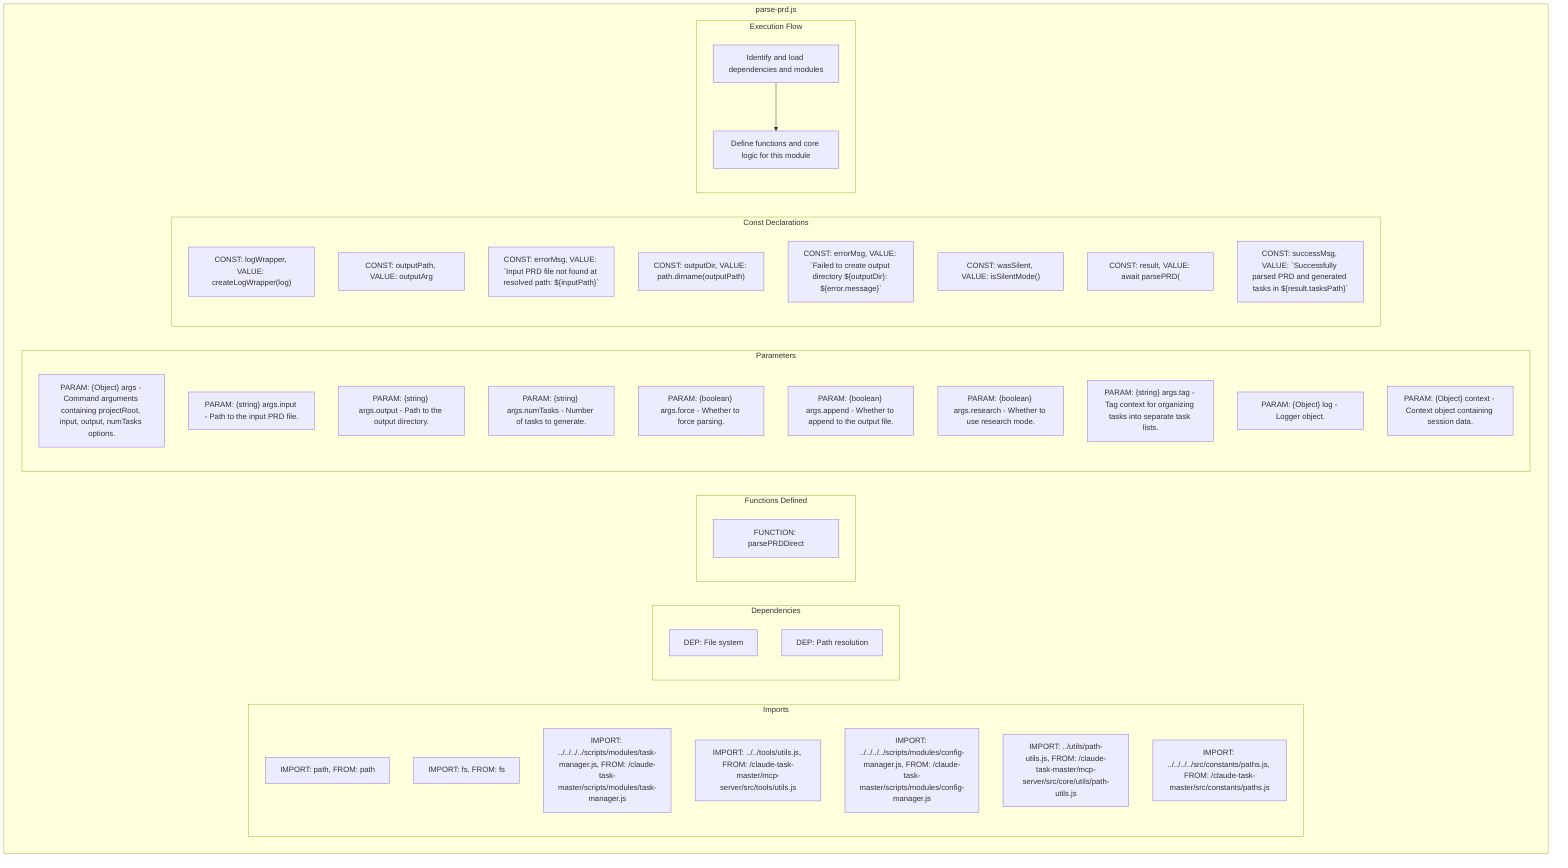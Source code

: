 flowchart TB
    subgraph Imports["Imports"]
        I1["IMPORT: path, FROM: path"]
        I2["IMPORT: fs, FROM: fs"]
        I3["IMPORT: ../../../../scripts/modules/task-manager.js, FROM: /claude-task-master/scripts/modules/task-manager.js"]
        I4["IMPORT: ../../tools/utils.js, FROM: /claude-task-master/mcp-server/src/tools/utils.js"]
        I5["IMPORT: ../../../../scripts/modules/config-manager.js, FROM: /claude-task-master/scripts/modules/config-manager.js"]
        I6["IMPORT: ../utils/path-utils.js, FROM: /claude-task-master/mcp-server/src/core/utils/path-utils.js"]
        I7["IMPORT: ../../../../src/constants/paths.js, FROM: /claude-task-master/src/constants/paths.js"]
    end
    subgraph Dependencies["Dependencies"]
        D1["DEP: File system"]
        D2["DEP: Path resolution"]
    end
    subgraph FunctionsDefined["Functions Defined"]
        FU1["FUNCTION: parsePRDDirect"]
    end
    subgraph Parameters["Parameters"]
        P1["PARAM: {Object} args - Command arguments containing projectRoot, input, output, numTasks options."]
        P2["PARAM: {string} args.input - Path to the input PRD file."]
        P3["PARAM: {string} args.output - Path to the output directory."]
        P4["PARAM: {string} args.numTasks - Number of tasks to generate."]
        P5["PARAM: {boolean} args.force - Whether to force parsing."]
        P6["PARAM: {boolean} args.append - Whether to append to the output file."]
        P7["PARAM: {boolean} args.research - Whether to use research mode."]
        P8["PARAM: {string} args.tag - Tag context for organizing tasks into separate task lists."]
        P9["PARAM: {Object} log - Logger object."]
        P10["PARAM: {Object} context - Context object containing session data."]
    end
    subgraph Constants["Const Declarations"]
        C1["CONST: logWrapper, VALUE: createLogWrapper(log)"]
        C2["CONST: outputPath, VALUE: outputArg"]
        C3["CONST: errorMsg, VALUE: `Input PRD file not found at resolved path: ${inputPath}`"]
        C4["CONST: outputDir, VALUE: path.dirname(outputPath)"]
        C5["CONST: errorMsg, VALUE: `Failed to create output directory ${outputDir}: ${error.message}`"]
        C6["CONST: wasSilent, VALUE: isSilentMode()"]
        C7["CONST: result, VALUE: await parsePRD("]
        C8["CONST: successMsg, VALUE: `Successfully parsed PRD and generated tasks in ${result.tasksPath}`"]
    end
    subgraph ExecutionFlow["Execution Flow"]
        FL1["Identify and load dependencies and modules"]
        FL2["Define functions and core logic for this module"]
    end
    subgraph FileName["parse-prd.js"]
        Imports
        Dependencies
        FunctionsDefined
        Parameters
        Constants
        ExecutionFlow
    end
    FL1 --> FL2